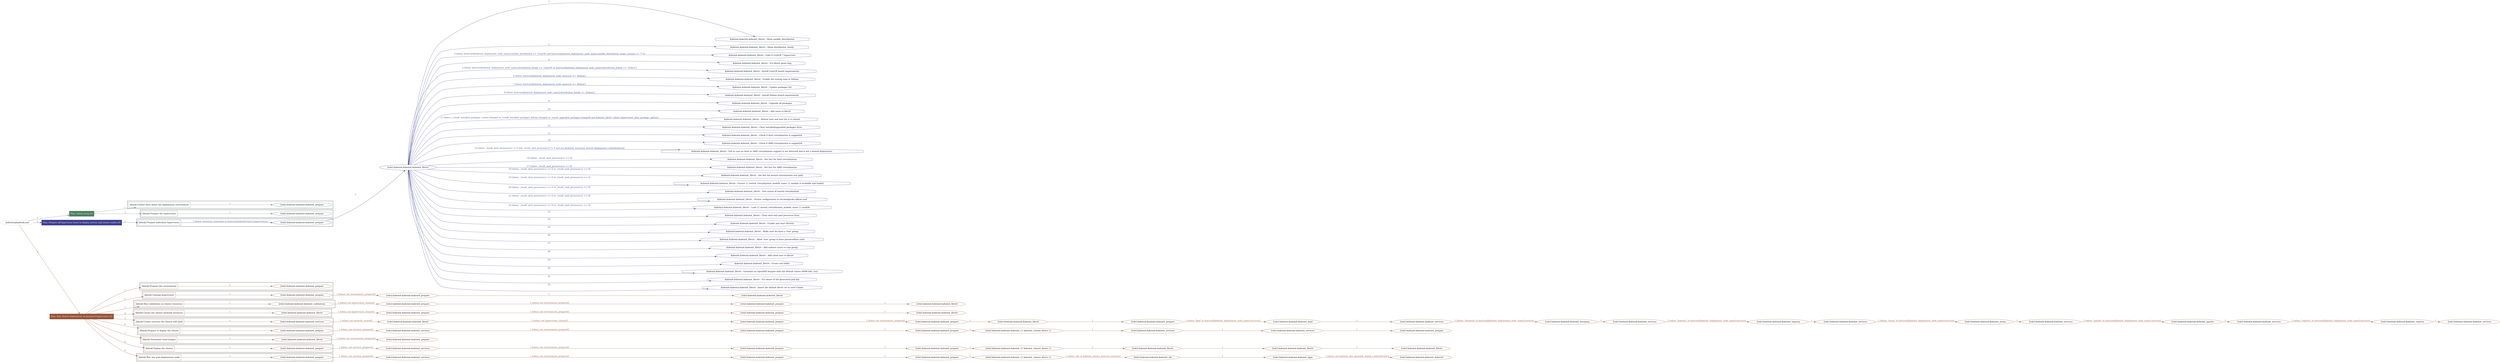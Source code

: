 digraph {
	graph [concentrate=true ordering=in rankdir=LR ratio=fill]
	edge [esep=5 sep=10]
	"kubeinit/playbook.yml" [id=root_node style=dotted]
	play_9045f7bf [label="Play: Initial setup (1)" color="#4e7e5e" fontcolor="#ffffff" id=play_9045f7bf shape=box style=filled tooltip=localhost]
	"kubeinit/playbook.yml" -> play_9045f7bf [label="1 " color="#4e7e5e" fontcolor="#4e7e5e" id=edge_9a3ad311 labeltooltip="1 " tooltip="1 "]
	subgraph "kubeinit.kubeinit.kubeinit_prepare" {
		role_24eeda9b [label="[role] kubeinit.kubeinit.kubeinit_prepare" color="#4e7e5e" id=role_24eeda9b tooltip="kubeinit.kubeinit.kubeinit_prepare"]
	}
	subgraph "kubeinit.kubeinit.kubeinit_prepare" {
		role_6bc2e963 [label="[role] kubeinit.kubeinit.kubeinit_prepare" color="#4e7e5e" id=role_6bc2e963 tooltip="kubeinit.kubeinit.kubeinit_prepare"]
	}
	subgraph "Play: Initial setup (1)" {
		play_9045f7bf -> block_d6cbbe50 [label=1 color="#4e7e5e" fontcolor="#4e7e5e" id=edge_aa892f05 labeltooltip=1 tooltip=1]
		subgraph cluster_block_d6cbbe50 {
			block_d6cbbe50 [label="[block] Gather facts about the deployment environment" color="#4e7e5e" id=block_d6cbbe50 labeltooltip="Gather facts about the deployment environment" shape=box tooltip="Gather facts about the deployment environment"]
			block_d6cbbe50 -> role_24eeda9b [label="1 " color="#4e7e5e" fontcolor="#4e7e5e" id=edge_6b67a663 labeltooltip="1 " tooltip="1 "]
		}
		play_9045f7bf -> block_16a005ce [label=2 color="#4e7e5e" fontcolor="#4e7e5e" id=edge_71879f3a labeltooltip=2 tooltip=2]
		subgraph cluster_block_16a005ce {
			block_16a005ce [label="[block] Prepare the hypervisors" color="#4e7e5e" id=block_16a005ce labeltooltip="Prepare the hypervisors" shape=box tooltip="Prepare the hypervisors"]
			block_16a005ce -> role_6bc2e963 [label="1 " color="#4e7e5e" fontcolor="#4e7e5e" id=edge_60a2e97e labeltooltip="1 " tooltip="1 "]
		}
	}
	play_58e7b107 [label="Play: Prepare all hypervisor hosts to deploy service and cluster nodes (0)" color="#3e3e8e" fontcolor="#ffffff" id=play_58e7b107 shape=box style=filled tooltip="Play: Prepare all hypervisor hosts to deploy service and cluster nodes (0)"]
	"kubeinit/playbook.yml" -> play_58e7b107 [label="2 " color="#3e3e8e" fontcolor="#3e3e8e" id=edge_7ba5bebf labeltooltip="2 " tooltip="2 "]
	subgraph "kubeinit.kubeinit.kubeinit_libvirt" {
		role_df175a4d [label="[role] kubeinit.kubeinit.kubeinit_libvirt" color="#3e3e8e" id=role_df175a4d tooltip="kubeinit.kubeinit.kubeinit_libvirt"]
		task_e7f60660 [label="kubeinit.kubeinit.kubeinit_libvirt : Show ansible_distribution" color="#3e3e8e" id=task_e7f60660 shape=octagon tooltip="kubeinit.kubeinit.kubeinit_libvirt : Show ansible_distribution"]
		role_df175a4d -> task_e7f60660 [label="1 " color="#3e3e8e" fontcolor="#3e3e8e" id=edge_882d1af9 labeltooltip="1 " tooltip="1 "]
		task_c4a1b33d [label="kubeinit.kubeinit.kubeinit_libvirt : Show distribution_family" color="#3e3e8e" id=task_c4a1b33d shape=octagon tooltip="kubeinit.kubeinit.kubeinit_libvirt : Show distribution_family"]
		role_df175a4d -> task_c4a1b33d [label="2 " color="#3e3e8e" fontcolor="#3e3e8e" id=edge_db0c18f6 labeltooltip="2 " tooltip="2 "]
		task_7872f711 [label="kubeinit.kubeinit.kubeinit_libvirt : Fails if CentOS 7 hypervisor" color="#3e3e8e" id=task_7872f711 shape=octagon tooltip="kubeinit.kubeinit.kubeinit_libvirt : Fails if CentOS 7 hypervisor"]
		role_df175a4d -> task_7872f711 [label="3 [when: (hostvars[kubeinit_deployment_node_name].ansible_distribution == 'CentOS' and hostvars[kubeinit_deployment_node_name].ansible_distribution_major_version == \"7\")]" color="#3e3e8e" fontcolor="#3e3e8e" id=edge_9d14cfcf labeltooltip="3 [when: (hostvars[kubeinit_deployment_node_name].ansible_distribution == 'CentOS' and hostvars[kubeinit_deployment_node_name].ansible_distribution_major_version == \"7\")]" tooltip="3 [when: (hostvars[kubeinit_deployment_node_name].ansible_distribution == 'CentOS' and hostvars[kubeinit_deployment_node_name].ansible_distribution_major_version == \"7\")]"]
		task_80fc9c0f [label="kubeinit.kubeinit.kubeinit_libvirt : Fix libvirt qemu bug" color="#3e3e8e" id=task_80fc9c0f shape=octagon tooltip="kubeinit.kubeinit.kubeinit_libvirt : Fix libvirt qemu bug"]
		role_df175a4d -> task_80fc9c0f [label="4 " color="#3e3e8e" fontcolor="#3e3e8e" id=edge_e4a591a0 labeltooltip="4 " tooltip="4 "]
		task_dd41c0a5 [label="kubeinit.kubeinit.kubeinit_libvirt : Install CentOS based requirements" color="#3e3e8e" id=task_dd41c0a5 shape=octagon tooltip="kubeinit.kubeinit.kubeinit_libvirt : Install CentOS based requirements"]
		role_df175a4d -> task_dd41c0a5 [label="5 [when: hostvars[kubeinit_deployment_node_name].distribution_family == 'CentOS' or hostvars[kubeinit_deployment_node_name].distribution_family == 'Fedora']" color="#3e3e8e" fontcolor="#3e3e8e" id=edge_48f86eac labeltooltip="5 [when: hostvars[kubeinit_deployment_node_name].distribution_family == 'CentOS' or hostvars[kubeinit_deployment_node_name].distribution_family == 'Fedora']" tooltip="5 [when: hostvars[kubeinit_deployment_node_name].distribution_family == 'CentOS' or hostvars[kubeinit_deployment_node_name].distribution_family == 'Fedora']"]
		task_8edeeb5b [label="kubeinit.kubeinit.kubeinit_libvirt : Enable the testing repo in Debian" color="#3e3e8e" id=task_8edeeb5b shape=octagon tooltip="kubeinit.kubeinit.kubeinit_libvirt : Enable the testing repo in Debian"]
		role_df175a4d -> task_8edeeb5b [label="6 [when: hostvars[kubeinit_deployment_node_name].os == 'debian']" color="#3e3e8e" fontcolor="#3e3e8e" id=edge_47e1d4c4 labeltooltip="6 [when: hostvars[kubeinit_deployment_node_name].os == 'debian']" tooltip="6 [when: hostvars[kubeinit_deployment_node_name].os == 'debian']"]
		task_3ce84d92 [label="kubeinit.kubeinit.kubeinit_libvirt : Update packages list" color="#3e3e8e" id=task_3ce84d92 shape=octagon tooltip="kubeinit.kubeinit.kubeinit_libvirt : Update packages list"]
		role_df175a4d -> task_3ce84d92 [label="7 [when: hostvars[kubeinit_deployment_node_name].os == 'debian']" color="#3e3e8e" fontcolor="#3e3e8e" id=edge_4a515376 labeltooltip="7 [when: hostvars[kubeinit_deployment_node_name].os == 'debian']" tooltip="7 [when: hostvars[kubeinit_deployment_node_name].os == 'debian']"]
		task_3ab0baa5 [label="kubeinit.kubeinit.kubeinit_libvirt : Install Debian based requirements" color="#3e3e8e" id=task_3ab0baa5 shape=octagon tooltip="kubeinit.kubeinit.kubeinit_libvirt : Install Debian based requirements"]
		role_df175a4d -> task_3ab0baa5 [label="8 [when: hostvars[kubeinit_deployment_node_name].distribution_family == 'Debian']" color="#3e3e8e" fontcolor="#3e3e8e" id=edge_fc0cd5d4 labeltooltip="8 [when: hostvars[kubeinit_deployment_node_name].distribution_family == 'Debian']" tooltip="8 [when: hostvars[kubeinit_deployment_node_name].distribution_family == 'Debian']"]
		task_adf78050 [label="kubeinit.kubeinit.kubeinit_libvirt : Upgrade all packages" color="#3e3e8e" id=task_adf78050 shape=octagon tooltip="kubeinit.kubeinit.kubeinit_libvirt : Upgrade all packages"]
		role_df175a4d -> task_adf78050 [label="9 " color="#3e3e8e" fontcolor="#3e3e8e" id=edge_425d7ed9 labeltooltip="9 " tooltip="9 "]
		task_52d9e959 [label="kubeinit.kubeinit.kubeinit_libvirt : Add users to libvirt" color="#3e3e8e" id=task_52d9e959 shape=octagon tooltip="kubeinit.kubeinit.kubeinit_libvirt : Add users to libvirt"]
		role_df175a4d -> task_52d9e959 [label="10 " color="#3e3e8e" fontcolor="#3e3e8e" id=edge_2bd86c63 labeltooltip="10 " tooltip="10 "]
		task_18f07622 [label="kubeinit.kubeinit.kubeinit_libvirt : Reboot host and wait for it to restart" color="#3e3e8e" id=task_18f07622 shape=octagon tooltip="kubeinit.kubeinit.kubeinit_libvirt : Reboot host and wait for it to restart"]
		role_df175a4d -> task_18f07622 [label="11 [when: (_result_installed_packages_centos.changed or _result_installed_packages_debian.changed or _result_upgraded_packages.changed) and kubeinit_libvirt_reboot_hypervisors_after_package_update]" color="#3e3e8e" fontcolor="#3e3e8e" id=edge_a2172b47 labeltooltip="11 [when: (_result_installed_packages_centos.changed or _result_installed_packages_debian.changed or _result_upgraded_packages.changed) and kubeinit_libvirt_reboot_hypervisors_after_package_update]" tooltip="11 [when: (_result_installed_packages_centos.changed or _result_installed_packages_debian.changed or _result_upgraded_packages.changed) and kubeinit_libvirt_reboot_hypervisors_after_package_update]"]
		task_70c7b7bf [label="kubeinit.kubeinit.kubeinit_libvirt : Clear installed/upgraded packages facts" color="#3e3e8e" id=task_70c7b7bf shape=octagon tooltip="kubeinit.kubeinit.kubeinit_libvirt : Clear installed/upgraded packages facts"]
		role_df175a4d -> task_70c7b7bf [label="12 " color="#3e3e8e" fontcolor="#3e3e8e" id=edge_87bf3eb4 labeltooltip="12 " tooltip="12 "]
		task_92b12437 [label="kubeinit.kubeinit.kubeinit_libvirt : Check if Intel virtualization is supported" color="#3e3e8e" id=task_92b12437 shape=octagon tooltip="kubeinit.kubeinit.kubeinit_libvirt : Check if Intel virtualization is supported"]
		role_df175a4d -> task_92b12437 [label="13 " color="#3e3e8e" fontcolor="#3e3e8e" id=edge_1fd92a07 labeltooltip="13 " tooltip="13 "]
		task_60db3d53 [label="kubeinit.kubeinit.kubeinit_libvirt : Check if AMD virtualization is supported" color="#3e3e8e" id=task_60db3d53 shape=octagon tooltip="kubeinit.kubeinit.kubeinit_libvirt : Check if AMD virtualization is supported"]
		role_df175a4d -> task_60db3d53 [label="14 " color="#3e3e8e" fontcolor="#3e3e8e" id=edge_5ed55455 labeltooltip="14 " tooltip="14 "]
		task_5a8a8e86 [label="kubeinit.kubeinit.kubeinit_libvirt : Fail in case no Intel or AMD virtualization support is not detected and is not a hosted deployment." color="#3e3e8e" id=task_5a8a8e86 shape=octagon tooltip="kubeinit.kubeinit.kubeinit_libvirt : Fail in case no Intel or AMD virtualization support is not detected and is not a hosted deployment."]
		role_df175a4d -> task_5a8a8e86 [label="15 [when: _result_intel_processor.rc != 0 and _result_amd_processor.rc != 0 and not (kubeinit_inventory_hosted_deployment | default(false))]" color="#3e3e8e" fontcolor="#3e3e8e" id=edge_092ba1f1 labeltooltip="15 [when: _result_intel_processor.rc != 0 and _result_amd_processor.rc != 0 and not (kubeinit_inventory_hosted_deployment | default(false))]" tooltip="15 [when: _result_intel_processor.rc != 0 and _result_amd_processor.rc != 0 and not (kubeinit_inventory_hosted_deployment | default(false))]"]
		task_63716b9e [label="kubeinit.kubeinit.kubeinit_libvirt : Set fact for Intel virtualization" color="#3e3e8e" id=task_63716b9e shape=octagon tooltip="kubeinit.kubeinit.kubeinit_libvirt : Set fact for Intel virtualization"]
		role_df175a4d -> task_63716b9e [label="16 [when: _result_intel_processor.rc == 0]" color="#3e3e8e" fontcolor="#3e3e8e" id=edge_e1f5c2d6 labeltooltip="16 [when: _result_intel_processor.rc == 0]" tooltip="16 [when: _result_intel_processor.rc == 0]"]
		task_21d75a9a [label="kubeinit.kubeinit.kubeinit_libvirt : Set fact for AMD virtualization" color="#3e3e8e" id=task_21d75a9a shape=octagon tooltip="kubeinit.kubeinit.kubeinit_libvirt : Set fact for AMD virtualization"]
		role_df175a4d -> task_21d75a9a [label="17 [when: _result_amd_processor.rc == 0]" color="#3e3e8e" fontcolor="#3e3e8e" id=edge_dc992f26 labeltooltip="17 [when: _result_amd_processor.rc == 0]" tooltip="17 [when: _result_amd_processor.rc == 0]"]
		task_17204b86 [label="kubeinit.kubeinit.kubeinit_libvirt : Set fact for nested virtualization test path" color="#3e3e8e" id=task_17204b86 shape=octagon tooltip="kubeinit.kubeinit.kubeinit_libvirt : Set fact for nested virtualization test path"]
		role_df175a4d -> task_17204b86 [label="18 [when: _result_intel_processor.rc == 0 or _result_amd_processor.rc == 0]" color="#3e3e8e" fontcolor="#3e3e8e" id=edge_e24d0269 labeltooltip="18 [when: _result_intel_processor.rc == 0 or _result_amd_processor.rc == 0]" tooltip="18 [when: _result_intel_processor.rc == 0 or _result_amd_processor.rc == 0]"]
		task_3d6e38cd [label="kubeinit.kubeinit.kubeinit_libvirt : Ensure {{ nested_virtualization_module_name }} module is available and loaded" color="#3e3e8e" id=task_3d6e38cd shape=octagon tooltip="kubeinit.kubeinit.kubeinit_libvirt : Ensure {{ nested_virtualization_module_name }} module is available and loaded"]
		role_df175a4d -> task_3d6e38cd [label="19 [when: _result_intel_processor.rc == 0 or _result_amd_processor.rc == 0]" color="#3e3e8e" fontcolor="#3e3e8e" id=edge_6a966f4b labeltooltip="19 [when: _result_intel_processor.rc == 0 or _result_amd_processor.rc == 0]" tooltip="19 [when: _result_intel_processor.rc == 0 or _result_amd_processor.rc == 0]"]
		task_35dff4a4 [label="kubeinit.kubeinit.kubeinit_libvirt : Test status of nested virtualization" color="#3e3e8e" id=task_35dff4a4 shape=octagon tooltip="kubeinit.kubeinit.kubeinit_libvirt : Test status of nested virtualization"]
		role_df175a4d -> task_35dff4a4 [label="20 [when: _result_intel_processor.rc == 0 or _result_amd_processor.rc == 0]" color="#3e3e8e" fontcolor="#3e3e8e" id=edge_d4ac5524 labeltooltip="20 [when: _result_intel_processor.rc == 0 or _result_amd_processor.rc == 0]" tooltip="20 [when: _result_intel_processor.rc == 0 or _result_amd_processor.rc == 0]"]
		task_b956c57b [label="kubeinit.kubeinit.kubeinit_libvirt : Persist configuration in /etc/modprobe.d/kvm.conf" color="#3e3e8e" id=task_b956c57b shape=octagon tooltip="kubeinit.kubeinit.kubeinit_libvirt : Persist configuration in /etc/modprobe.d/kvm.conf"]
		role_df175a4d -> task_b956c57b [label="21 [when: _result_intel_processor.rc == 0 or _result_amd_processor.rc == 0]" color="#3e3e8e" fontcolor="#3e3e8e" id=edge_8dba492c labeltooltip="21 [when: _result_intel_processor.rc == 0 or _result_amd_processor.rc == 0]" tooltip="21 [when: _result_intel_processor.rc == 0 or _result_amd_processor.rc == 0]"]
		task_72e03480 [label="kubeinit.kubeinit.kubeinit_libvirt : Load {{ nested_virtualization_module_name }} module" color="#3e3e8e" id=task_72e03480 shape=octagon tooltip="kubeinit.kubeinit.kubeinit_libvirt : Load {{ nested_virtualization_module_name }} module"]
		role_df175a4d -> task_72e03480 [label="22 [when: _result_intel_processor.rc == 0 or _result_amd_processor.rc == 0]" color="#3e3e8e" fontcolor="#3e3e8e" id=edge_d98621fa labeltooltip="22 [when: _result_intel_processor.rc == 0 or _result_amd_processor.rc == 0]" tooltip="22 [when: _result_intel_processor.rc == 0 or _result_amd_processor.rc == 0]"]
		task_f00c4dc4 [label="kubeinit.kubeinit.kubeinit_libvirt : Clear intel and amd processor facts" color="#3e3e8e" id=task_f00c4dc4 shape=octagon tooltip="kubeinit.kubeinit.kubeinit_libvirt : Clear intel and amd processor facts"]
		role_df175a4d -> task_f00c4dc4 [label="23 " color="#3e3e8e" fontcolor="#3e3e8e" id=edge_44823156 labeltooltip="23 " tooltip="23 "]
		task_2fe23029 [label="kubeinit.kubeinit.kubeinit_libvirt : Enable and start libvirtd" color="#3e3e8e" id=task_2fe23029 shape=octagon tooltip="kubeinit.kubeinit.kubeinit_libvirt : Enable and start libvirtd"]
		role_df175a4d -> task_2fe23029 [label="24 " color="#3e3e8e" fontcolor="#3e3e8e" id=edge_63e3296b labeltooltip="24 " tooltip="24 "]
		task_f7656cb9 [label="kubeinit.kubeinit.kubeinit_libvirt : Make sure we have a 'toor' group" color="#3e3e8e" id=task_f7656cb9 shape=octagon tooltip="kubeinit.kubeinit.kubeinit_libvirt : Make sure we have a 'toor' group"]
		role_df175a4d -> task_f7656cb9 [label="25 " color="#3e3e8e" fontcolor="#3e3e8e" id=edge_113b92d5 labeltooltip="25 " tooltip="25 "]
		task_d63d1a95 [label="kubeinit.kubeinit.kubeinit_libvirt : Allow 'toor' group to have passwordless sudo" color="#3e3e8e" id=task_d63d1a95 shape=octagon tooltip="kubeinit.kubeinit.kubeinit_libvirt : Allow 'toor' group to have passwordless sudo"]
		role_df175a4d -> task_d63d1a95 [label="26 " color="#3e3e8e" fontcolor="#3e3e8e" id=edge_13393c69 labeltooltip="26 " tooltip="26 "]
		task_3bc0bbcd [label="kubeinit.kubeinit.kubeinit_libvirt : Add sudoers users to toor group" color="#3e3e8e" id=task_3bc0bbcd shape=octagon tooltip="kubeinit.kubeinit.kubeinit_libvirt : Add sudoers users to toor group"]
		role_df175a4d -> task_3bc0bbcd [label="27 " color="#3e3e8e" fontcolor="#3e3e8e" id=edge_6c5c37bb labeltooltip="27 " tooltip="27 "]
		task_d98b3cc1 [label="kubeinit.kubeinit.kubeinit_libvirt : Add cloud user to libvirt" color="#3e3e8e" id=task_d98b3cc1 shape=octagon tooltip="kubeinit.kubeinit.kubeinit_libvirt : Add cloud user to libvirt"]
		role_df175a4d -> task_d98b3cc1 [label="28 " color="#3e3e8e" fontcolor="#3e3e8e" id=edge_3fdf5793 labeltooltip="28 " tooltip="28 "]
		task_4b3c9068 [label="kubeinit.kubeinit.kubeinit_libvirt : Create ssh folder" color="#3e3e8e" id=task_4b3c9068 shape=octagon tooltip="kubeinit.kubeinit.kubeinit_libvirt : Create ssh folder"]
		role_df175a4d -> task_4b3c9068 [label="29 " color="#3e3e8e" fontcolor="#3e3e8e" id=edge_648364a9 labeltooltip="29 " tooltip="29 "]
		task_fb1b576c [label="kubeinit.kubeinit.kubeinit_libvirt : Generate an OpenSSH keypair with the default values (4096 bits, rsa)" color="#3e3e8e" id=task_fb1b576c shape=octagon tooltip="kubeinit.kubeinit.kubeinit_libvirt : Generate an OpenSSH keypair with the default values (4096 bits, rsa)"]
		role_df175a4d -> task_fb1b576c [label="30 " color="#3e3e8e" fontcolor="#3e3e8e" id=edge_2e0abd90 labeltooltip="30 " tooltip="30 "]
		task_9b247a06 [label="kubeinit.kubeinit.kubeinit_libvirt : Fix owner of the generated pub key" color="#3e3e8e" id=task_9b247a06 shape=octagon tooltip="kubeinit.kubeinit.kubeinit_libvirt : Fix owner of the generated pub key"]
		role_df175a4d -> task_9b247a06 [label="31 " color="#3e3e8e" fontcolor="#3e3e8e" id=edge_9fc4aba1 labeltooltip="31 " tooltip="31 "]
		task_e03731bf [label="kubeinit.kubeinit.kubeinit_libvirt : Insert the default libvirt uri in user's home" color="#3e3e8e" id=task_e03731bf shape=octagon tooltip="kubeinit.kubeinit.kubeinit_libvirt : Insert the default libvirt uri in user's home"]
		role_df175a4d -> task_e03731bf [label="32 " color="#3e3e8e" fontcolor="#3e3e8e" id=edge_721a0a48 labeltooltip="32 " tooltip="32 "]
	}
	subgraph "kubeinit.kubeinit.kubeinit_prepare" {
		role_09641915 [label="[role] kubeinit.kubeinit.kubeinit_prepare" color="#3e3e8e" id=role_09641915 tooltip="kubeinit.kubeinit.kubeinit_prepare"]
		role_09641915 -> role_df175a4d [label="1 " color="#3e3e8e" fontcolor="#3e3e8e" id=edge_08ac738f labeltooltip="1 " tooltip="1 "]
	}
	subgraph "Play: Prepare all hypervisor hosts to deploy service and cluster nodes (0)" {
		play_58e7b107 -> block_b2fb9e9c [label=1 color="#3e3e8e" fontcolor="#3e3e8e" id=edge_1d67518b labeltooltip=1 tooltip=1]
		subgraph cluster_block_b2fb9e9c {
			block_b2fb9e9c [label="[block] Prepare individual hypervisors" color="#3e3e8e" id=block_b2fb9e9c labeltooltip="Prepare individual hypervisors" shape=box tooltip="Prepare individual hypervisors"]
			block_b2fb9e9c -> role_09641915 [label="1 [when: inventory_hostname in hostvars['kubeinit-facts'].hypervisors]" color="#3e3e8e" fontcolor="#3e3e8e" id=edge_e0b20042 labeltooltip="1 [when: inventory_hostname in hostvars['kubeinit-facts'].hypervisors]" tooltip="1 [when: inventory_hostname in hostvars['kubeinit-facts'].hypervisors]"]
		}
	}
	play_6ee17f02 [label="Play: Run cluster deployment on prepared hypervisors (1)" color="#965336" fontcolor="#ffffff" id=play_6ee17f02 shape=box style=filled tooltip=localhost]
	"kubeinit/playbook.yml" -> play_6ee17f02 [label="3 " color="#965336" fontcolor="#965336" id=edge_e6d353ab labeltooltip="3 " tooltip="3 "]
	subgraph "kubeinit.kubeinit.kubeinit_prepare" {
		role_2d5449d1 [label="[role] kubeinit.kubeinit.kubeinit_prepare" color="#965336" id=role_2d5449d1 tooltip="kubeinit.kubeinit.kubeinit_prepare"]
	}
	subgraph "kubeinit.kubeinit.kubeinit_libvirt" {
		role_70891680 [label="[role] kubeinit.kubeinit.kubeinit_libvirt" color="#965336" id=role_70891680 tooltip="kubeinit.kubeinit.kubeinit_libvirt"]
	}
	subgraph "kubeinit.kubeinit.kubeinit_prepare" {
		role_0408d333 [label="[role] kubeinit.kubeinit.kubeinit_prepare" color="#965336" id=role_0408d333 tooltip="kubeinit.kubeinit.kubeinit_prepare"]
		role_0408d333 -> role_70891680 [label="1 " color="#965336" fontcolor="#965336" id=edge_6753928e labeltooltip="1 " tooltip="1 "]
	}
	subgraph "kubeinit.kubeinit.kubeinit_prepare" {
		role_9c17fa73 [label="[role] kubeinit.kubeinit.kubeinit_prepare" color="#965336" id=role_9c17fa73 tooltip="kubeinit.kubeinit.kubeinit_prepare"]
		role_9c17fa73 -> role_0408d333 [label="1 [when: not environment_prepared]" color="#965336" fontcolor="#965336" id=edge_909061ef labeltooltip="1 [when: not environment_prepared]" tooltip="1 [when: not environment_prepared]"]
	}
	subgraph "kubeinit.kubeinit.kubeinit_libvirt" {
		role_c2541252 [label="[role] kubeinit.kubeinit.kubeinit_libvirt" color="#965336" id=role_c2541252 tooltip="kubeinit.kubeinit.kubeinit_libvirt"]
	}
	subgraph "kubeinit.kubeinit.kubeinit_prepare" {
		role_edd5e701 [label="[role] kubeinit.kubeinit.kubeinit_prepare" color="#965336" id=role_edd5e701 tooltip="kubeinit.kubeinit.kubeinit_prepare"]
		role_edd5e701 -> role_c2541252 [label="1 " color="#965336" fontcolor="#965336" id=edge_8f6f8a59 labeltooltip="1 " tooltip="1 "]
	}
	subgraph "kubeinit.kubeinit.kubeinit_prepare" {
		role_a4abf552 [label="[role] kubeinit.kubeinit.kubeinit_prepare" color="#965336" id=role_a4abf552 tooltip="kubeinit.kubeinit.kubeinit_prepare"]
		role_a4abf552 -> role_edd5e701 [label="1 [when: not environment_prepared]" color="#965336" fontcolor="#965336" id=edge_5e909b90 labeltooltip="1 [when: not environment_prepared]" tooltip="1 [when: not environment_prepared]"]
	}
	subgraph "kubeinit.kubeinit.kubeinit_validations" {
		role_a4b8bab1 [label="[role] kubeinit.kubeinit.kubeinit_validations" color="#965336" id=role_a4b8bab1 tooltip="kubeinit.kubeinit.kubeinit_validations"]
		role_a4b8bab1 -> role_a4abf552 [label="1 [when: not hypervisors_cleaned]" color="#965336" fontcolor="#965336" id=edge_fdd5c82d labeltooltip="1 [when: not hypervisors_cleaned]" tooltip="1 [when: not hypervisors_cleaned]"]
	}
	subgraph "kubeinit.kubeinit.kubeinit_libvirt" {
		role_1763a40f [label="[role] kubeinit.kubeinit.kubeinit_libvirt" color="#965336" id=role_1763a40f tooltip="kubeinit.kubeinit.kubeinit_libvirt"]
	}
	subgraph "kubeinit.kubeinit.kubeinit_prepare" {
		role_dc6c6aaa [label="[role] kubeinit.kubeinit.kubeinit_prepare" color="#965336" id=role_dc6c6aaa tooltip="kubeinit.kubeinit.kubeinit_prepare"]
		role_dc6c6aaa -> role_1763a40f [label="1 " color="#965336" fontcolor="#965336" id=edge_638eaaa4 labeltooltip="1 " tooltip="1 "]
	}
	subgraph "kubeinit.kubeinit.kubeinit_prepare" {
		role_54b50bbc [label="[role] kubeinit.kubeinit.kubeinit_prepare" color="#965336" id=role_54b50bbc tooltip="kubeinit.kubeinit.kubeinit_prepare"]
		role_54b50bbc -> role_dc6c6aaa [label="1 [when: not environment_prepared]" color="#965336" fontcolor="#965336" id=edge_27807765 labeltooltip="1 [when: not environment_prepared]" tooltip="1 [when: not environment_prepared]"]
	}
	subgraph "kubeinit.kubeinit.kubeinit_libvirt" {
		role_8af91d48 [label="[role] kubeinit.kubeinit.kubeinit_libvirt" color="#965336" id=role_8af91d48 tooltip="kubeinit.kubeinit.kubeinit_libvirt"]
		role_8af91d48 -> role_54b50bbc [label="1 [when: not hypervisors_cleaned]" color="#965336" fontcolor="#965336" id=edge_d86c8cdb labeltooltip="1 [when: not hypervisors_cleaned]" tooltip="1 [when: not hypervisors_cleaned]"]
	}
	subgraph "kubeinit.kubeinit.kubeinit_services" {
		role_615a1158 [label="[role] kubeinit.kubeinit.kubeinit_services" color="#965336" id=role_615a1158 tooltip="kubeinit.kubeinit.kubeinit_services"]
	}
	subgraph "kubeinit.kubeinit.kubeinit_registry" {
		role_52a3691b [label="[role] kubeinit.kubeinit.kubeinit_registry" color="#965336" id=role_52a3691b tooltip="kubeinit.kubeinit.kubeinit_registry"]
		role_52a3691b -> role_615a1158 [label="1 " color="#965336" fontcolor="#965336" id=edge_d1c4c4f8 labeltooltip="1 " tooltip="1 "]
	}
	subgraph "kubeinit.kubeinit.kubeinit_services" {
		role_4de17155 [label="[role] kubeinit.kubeinit.kubeinit_services" color="#965336" id=role_4de17155 tooltip="kubeinit.kubeinit.kubeinit_services"]
		role_4de17155 -> role_52a3691b [label="1 [when: 'registry' in hostvars[kubeinit_deployment_node_name].services]" color="#965336" fontcolor="#965336" id=edge_93be649c labeltooltip="1 [when: 'registry' in hostvars[kubeinit_deployment_node_name].services]" tooltip="1 [when: 'registry' in hostvars[kubeinit_deployment_node_name].services]"]
	}
	subgraph "kubeinit.kubeinit.kubeinit_apache" {
		role_b1ea4a49 [label="[role] kubeinit.kubeinit.kubeinit_apache" color="#965336" id=role_b1ea4a49 tooltip="kubeinit.kubeinit.kubeinit_apache"]
		role_b1ea4a49 -> role_4de17155 [label="1 " color="#965336" fontcolor="#965336" id=edge_29628099 labeltooltip="1 " tooltip="1 "]
	}
	subgraph "kubeinit.kubeinit.kubeinit_services" {
		role_97632117 [label="[role] kubeinit.kubeinit.kubeinit_services" color="#965336" id=role_97632117 tooltip="kubeinit.kubeinit.kubeinit_services"]
		role_97632117 -> role_b1ea4a49 [label="1 [when: 'apache' in hostvars[kubeinit_deployment_node_name].services]" color="#965336" fontcolor="#965336" id=edge_86a1d635 labeltooltip="1 [when: 'apache' in hostvars[kubeinit_deployment_node_name].services]" tooltip="1 [when: 'apache' in hostvars[kubeinit_deployment_node_name].services]"]
	}
	subgraph "kubeinit.kubeinit.kubeinit_nexus" {
		role_b61a8068 [label="[role] kubeinit.kubeinit.kubeinit_nexus" color="#965336" id=role_b61a8068 tooltip="kubeinit.kubeinit.kubeinit_nexus"]
		role_b61a8068 -> role_97632117 [label="1 " color="#965336" fontcolor="#965336" id=edge_92e7882f labeltooltip="1 " tooltip="1 "]
	}
	subgraph "kubeinit.kubeinit.kubeinit_services" {
		role_3cf434bb [label="[role] kubeinit.kubeinit.kubeinit_services" color="#965336" id=role_3cf434bb tooltip="kubeinit.kubeinit.kubeinit_services"]
		role_3cf434bb -> role_b61a8068 [label="1 [when: 'nexus' in hostvars[kubeinit_deployment_node_name].services]" color="#965336" fontcolor="#965336" id=edge_aefb256d labeltooltip="1 [when: 'nexus' in hostvars[kubeinit_deployment_node_name].services]" tooltip="1 [when: 'nexus' in hostvars[kubeinit_deployment_node_name].services]"]
	}
	subgraph "kubeinit.kubeinit.kubeinit_haproxy" {
		role_83d217c6 [label="[role] kubeinit.kubeinit.kubeinit_haproxy" color="#965336" id=role_83d217c6 tooltip="kubeinit.kubeinit.kubeinit_haproxy"]
		role_83d217c6 -> role_3cf434bb [label="1 " color="#965336" fontcolor="#965336" id=edge_b1a402f6 labeltooltip="1 " tooltip="1 "]
	}
	subgraph "kubeinit.kubeinit.kubeinit_services" {
		role_bb2f6487 [label="[role] kubeinit.kubeinit.kubeinit_services" color="#965336" id=role_bb2f6487 tooltip="kubeinit.kubeinit.kubeinit_services"]
		role_bb2f6487 -> role_83d217c6 [label="1 [when: 'haproxy' in hostvars[kubeinit_deployment_node_name].services]" color="#965336" fontcolor="#965336" id=edge_4e9cdb57 labeltooltip="1 [when: 'haproxy' in hostvars[kubeinit_deployment_node_name].services]" tooltip="1 [when: 'haproxy' in hostvars[kubeinit_deployment_node_name].services]"]
	}
	subgraph "kubeinit.kubeinit.kubeinit_dnsmasq" {
		role_5bbeb21b [label="[role] kubeinit.kubeinit.kubeinit_dnsmasq" color="#965336" id=role_5bbeb21b tooltip="kubeinit.kubeinit.kubeinit_dnsmasq"]
		role_5bbeb21b -> role_bb2f6487 [label="1 " color="#965336" fontcolor="#965336" id=edge_955970af labeltooltip="1 " tooltip="1 "]
	}
	subgraph "kubeinit.kubeinit.kubeinit_services" {
		role_a9fe0c8c [label="[role] kubeinit.kubeinit.kubeinit_services" color="#965336" id=role_a9fe0c8c tooltip="kubeinit.kubeinit.kubeinit_services"]
		role_a9fe0c8c -> role_5bbeb21b [label="1 [when: 'dnsmasq' in hostvars[kubeinit_deployment_node_name].services]" color="#965336" fontcolor="#965336" id=edge_1b40f588 labeltooltip="1 [when: 'dnsmasq' in hostvars[kubeinit_deployment_node_name].services]" tooltip="1 [when: 'dnsmasq' in hostvars[kubeinit_deployment_node_name].services]"]
	}
	subgraph "kubeinit.kubeinit.kubeinit_bind" {
		role_a8df1815 [label="[role] kubeinit.kubeinit.kubeinit_bind" color="#965336" id=role_a8df1815 tooltip="kubeinit.kubeinit.kubeinit_bind"]
		role_a8df1815 -> role_a9fe0c8c [label="1 " color="#965336" fontcolor="#965336" id=edge_4f22c27e labeltooltip="1 " tooltip="1 "]
	}
	subgraph "kubeinit.kubeinit.kubeinit_prepare" {
		role_3f5505a3 [label="[role] kubeinit.kubeinit.kubeinit_prepare" color="#965336" id=role_3f5505a3 tooltip="kubeinit.kubeinit.kubeinit_prepare"]
		role_3f5505a3 -> role_a8df1815 [label="1 [when: 'bind' in hostvars[kubeinit_deployment_node_name].services]" color="#965336" fontcolor="#965336" id=edge_62a30a0b labeltooltip="1 [when: 'bind' in hostvars[kubeinit_deployment_node_name].services]" tooltip="1 [when: 'bind' in hostvars[kubeinit_deployment_node_name].services]"]
	}
	subgraph "kubeinit.kubeinit.kubeinit_libvirt" {
		role_b254b047 [label="[role] kubeinit.kubeinit.kubeinit_libvirt" color="#965336" id=role_b254b047 tooltip="kubeinit.kubeinit.kubeinit_libvirt"]
		role_b254b047 -> role_3f5505a3 [label="1 " color="#965336" fontcolor="#965336" id=edge_4254a2da labeltooltip="1 " tooltip="1 "]
	}
	subgraph "kubeinit.kubeinit.kubeinit_prepare" {
		role_cc6d9569 [label="[role] kubeinit.kubeinit.kubeinit_prepare" color="#965336" id=role_cc6d9569 tooltip="kubeinit.kubeinit.kubeinit_prepare"]
		role_cc6d9569 -> role_b254b047 [label="1 " color="#965336" fontcolor="#965336" id=edge_dfc6f1c1 labeltooltip="1 " tooltip="1 "]
	}
	subgraph "kubeinit.kubeinit.kubeinit_prepare" {
		role_ee9106b2 [label="[role] kubeinit.kubeinit.kubeinit_prepare" color="#965336" id=role_ee9106b2 tooltip="kubeinit.kubeinit.kubeinit_prepare"]
		role_ee9106b2 -> role_cc6d9569 [label="1 [when: not environment_prepared]" color="#965336" fontcolor="#965336" id=edge_22ef803a labeltooltip="1 [when: not environment_prepared]" tooltip="1 [when: not environment_prepared]"]
	}
	subgraph "kubeinit.kubeinit.kubeinit_libvirt" {
		role_6d9ba352 [label="[role] kubeinit.kubeinit.kubeinit_libvirt" color="#965336" id=role_6d9ba352 tooltip="kubeinit.kubeinit.kubeinit_libvirt"]
		role_6d9ba352 -> role_ee9106b2 [label="1 [when: not hypervisors_cleaned]" color="#965336" fontcolor="#965336" id=edge_8b5369a7 labeltooltip="1 [when: not hypervisors_cleaned]" tooltip="1 [when: not hypervisors_cleaned]"]
	}
	subgraph "kubeinit.kubeinit.kubeinit_services" {
		role_5f249896 [label="[role] kubeinit.kubeinit.kubeinit_services" color="#965336" id=role_5f249896 tooltip="kubeinit.kubeinit.kubeinit_services"]
		role_5f249896 -> role_6d9ba352 [label="1 [when: not network_created]" color="#965336" fontcolor="#965336" id=edge_2dc17e1e labeltooltip="1 [when: not network_created]" tooltip="1 [when: not network_created]"]
	}
	subgraph "kubeinit.kubeinit.kubeinit_prepare" {
		role_18de2d45 [label="[role] kubeinit.kubeinit.kubeinit_prepare" color="#965336" id=role_18de2d45 tooltip="kubeinit.kubeinit.kubeinit_prepare"]
	}
	subgraph "kubeinit.kubeinit.kubeinit_services" {
		role_a40f3bfd [label="[role] kubeinit.kubeinit.kubeinit_services" color="#965336" id=role_a40f3bfd tooltip="kubeinit.kubeinit.kubeinit_services"]
		role_a40f3bfd -> role_18de2d45 [label="1 " color="#965336" fontcolor="#965336" id=edge_fb51517f labeltooltip="1 " tooltip="1 "]
	}
	subgraph "kubeinit.kubeinit.kubeinit_services" {
		role_3e24be74 [label="[role] kubeinit.kubeinit.kubeinit_services" color="#965336" id=role_3e24be74 tooltip="kubeinit.kubeinit.kubeinit_services"]
		role_3e24be74 -> role_a40f3bfd [label="1 " color="#965336" fontcolor="#965336" id=edge_212d6ad5 labeltooltip="1 " tooltip="1 "]
	}
	subgraph "kubeinit.kubeinit.kubeinit_{{ kubeinit_cluster_distro }}" {
		role_55bf9f83 [label="[role] kubeinit.kubeinit.kubeinit_{{ kubeinit_cluster_distro }}" color="#965336" id=role_55bf9f83 tooltip="kubeinit.kubeinit.kubeinit_{{ kubeinit_cluster_distro }}"]
		role_55bf9f83 -> role_3e24be74 [label="1 " color="#965336" fontcolor="#965336" id=edge_ad8ee72f labeltooltip="1 " tooltip="1 "]
	}
	subgraph "kubeinit.kubeinit.kubeinit_prepare" {
		role_e518f6b3 [label="[role] kubeinit.kubeinit.kubeinit_prepare" color="#965336" id=role_e518f6b3 tooltip="kubeinit.kubeinit.kubeinit_prepare"]
		role_e518f6b3 -> role_55bf9f83 [label="1 " color="#965336" fontcolor="#965336" id=edge_54c97bbc labeltooltip="1 " tooltip="1 "]
	}
	subgraph "kubeinit.kubeinit.kubeinit_prepare" {
		role_2da8c859 [label="[role] kubeinit.kubeinit.kubeinit_prepare" color="#965336" id=role_2da8c859 tooltip="kubeinit.kubeinit.kubeinit_prepare"]
		role_2da8c859 -> role_e518f6b3 [label="1 " color="#965336" fontcolor="#965336" id=edge_94022700 labeltooltip="1 " tooltip="1 "]
	}
	subgraph "kubeinit.kubeinit.kubeinit_services" {
		role_8b1ba841 [label="[role] kubeinit.kubeinit.kubeinit_services" color="#965336" id=role_8b1ba841 tooltip="kubeinit.kubeinit.kubeinit_services"]
		role_8b1ba841 -> role_2da8c859 [label="1 [when: not environment_prepared]" color="#965336" fontcolor="#965336" id=edge_75da844f labeltooltip="1 [when: not environment_prepared]" tooltip="1 [when: not environment_prepared]"]
	}
	subgraph "kubeinit.kubeinit.kubeinit_prepare" {
		role_9c5d3e72 [label="[role] kubeinit.kubeinit.kubeinit_prepare" color="#965336" id=role_9c5d3e72 tooltip="kubeinit.kubeinit.kubeinit_prepare"]
		role_9c5d3e72 -> role_8b1ba841 [label="1 [when: not services_prepared]" color="#965336" fontcolor="#965336" id=edge_f609e080 labeltooltip="1 [when: not services_prepared]" tooltip="1 [when: not services_prepared]"]
	}
	subgraph "kubeinit.kubeinit.kubeinit_prepare" {
		role_2613a873 [label="[role] kubeinit.kubeinit.kubeinit_prepare" color="#965336" id=role_2613a873 tooltip="kubeinit.kubeinit.kubeinit_prepare"]
	}
	subgraph "kubeinit.kubeinit.kubeinit_libvirt" {
		role_3e6e893a [label="[role] kubeinit.kubeinit.kubeinit_libvirt" color="#965336" id=role_3e6e893a tooltip="kubeinit.kubeinit.kubeinit_libvirt"]
		role_3e6e893a -> role_2613a873 [label="1 [when: not environment_prepared]" color="#965336" fontcolor="#965336" id=edge_92974198 labeltooltip="1 [when: not environment_prepared]" tooltip="1 [when: not environment_prepared]"]
	}
	subgraph "kubeinit.kubeinit.kubeinit_libvirt" {
		role_0419c014 [label="[role] kubeinit.kubeinit.kubeinit_libvirt" color="#965336" id=role_0419c014 tooltip="kubeinit.kubeinit.kubeinit_libvirt"]
	}
	subgraph "kubeinit.kubeinit.kubeinit_libvirt" {
		role_da0228a7 [label="[role] kubeinit.kubeinit.kubeinit_libvirt" color="#965336" id=role_da0228a7 tooltip="kubeinit.kubeinit.kubeinit_libvirt"]
		role_da0228a7 -> role_0419c014 [label="1 " color="#965336" fontcolor="#965336" id=edge_55bd6968 labeltooltip="1 " tooltip="1 "]
	}
	subgraph "kubeinit.kubeinit.kubeinit_libvirt" {
		role_1053b2b8 [label="[role] kubeinit.kubeinit.kubeinit_libvirt" color="#965336" id=role_1053b2b8 tooltip="kubeinit.kubeinit.kubeinit_libvirt"]
		role_1053b2b8 -> role_da0228a7 [label="1 " color="#965336" fontcolor="#965336" id=edge_f4abd470 labeltooltip="1 " tooltip="1 "]
	}
	subgraph "kubeinit.kubeinit.kubeinit_{{ kubeinit_cluster_distro }}" {
		role_eb4249a9 [label="[role] kubeinit.kubeinit.kubeinit_{{ kubeinit_cluster_distro }}" color="#965336" id=role_eb4249a9 tooltip="kubeinit.kubeinit.kubeinit_{{ kubeinit_cluster_distro }}"]
		role_eb4249a9 -> role_1053b2b8 [label="1 " color="#965336" fontcolor="#965336" id=edge_6652f3bc labeltooltip="1 " tooltip="1 "]
	}
	subgraph "kubeinit.kubeinit.kubeinit_prepare" {
		role_1e1075a2 [label="[role] kubeinit.kubeinit.kubeinit_prepare" color="#965336" id=role_1e1075a2 tooltip="kubeinit.kubeinit.kubeinit_prepare"]
		role_1e1075a2 -> role_eb4249a9 [label="1 " color="#965336" fontcolor="#965336" id=edge_9dbd43ec labeltooltip="1 " tooltip="1 "]
	}
	subgraph "kubeinit.kubeinit.kubeinit_prepare" {
		role_9d4b0d9a [label="[role] kubeinit.kubeinit.kubeinit_prepare" color="#965336" id=role_9d4b0d9a tooltip="kubeinit.kubeinit.kubeinit_prepare"]
		role_9d4b0d9a -> role_1e1075a2 [label="1 " color="#965336" fontcolor="#965336" id=edge_4ec25f9e labeltooltip="1 " tooltip="1 "]
	}
	subgraph "kubeinit.kubeinit.kubeinit_services" {
		role_17f22add [label="[role] kubeinit.kubeinit.kubeinit_services" color="#965336" id=role_17f22add tooltip="kubeinit.kubeinit.kubeinit_services"]
		role_17f22add -> role_9d4b0d9a [label="1 [when: not environment_prepared]" color="#965336" fontcolor="#965336" id=edge_5a2496f4 labeltooltip="1 [when: not environment_prepared]" tooltip="1 [when: not environment_prepared]"]
	}
	subgraph "kubeinit.kubeinit.kubeinit_prepare" {
		role_d1e70f8c [label="[role] kubeinit.kubeinit.kubeinit_prepare" color="#965336" id=role_d1e70f8c tooltip="kubeinit.kubeinit.kubeinit_prepare"]
		role_d1e70f8c -> role_17f22add [label="1 [when: not services_prepared]" color="#965336" fontcolor="#965336" id=edge_358b95cf labeltooltip="1 [when: not services_prepared]" tooltip="1 [when: not services_prepared]"]
	}
	subgraph "kubeinit.kubeinit.kubeinit_kubevirt" {
		role_a353487b [label="[role] kubeinit.kubeinit.kubeinit_kubevirt" color="#965336" id=role_a353487b tooltip="kubeinit.kubeinit.kubeinit_kubevirt"]
	}
	subgraph "kubeinit.kubeinit.kubeinit_apps" {
		role_8bdd8797 [label="[role] kubeinit.kubeinit.kubeinit_apps" color="#965336" id=role_8bdd8797 tooltip="kubeinit.kubeinit.kubeinit_apps"]
		role_8bdd8797 -> role_a353487b [label="1 [when: not kubeinit_okd_openshift_deploy | default(False)]" color="#965336" fontcolor="#965336" id=edge_a906bcdc labeltooltip="1 [when: not kubeinit_okd_openshift_deploy | default(False)]" tooltip="1 [when: not kubeinit_okd_openshift_deploy | default(False)]"]
	}
	subgraph "kubeinit.kubeinit.kubeinit_nfs" {
		role_2ac32a10 [label="[role] kubeinit.kubeinit.kubeinit_nfs" color="#965336" id=role_2ac32a10 tooltip="kubeinit.kubeinit.kubeinit_nfs"]
		role_2ac32a10 -> role_8bdd8797 [label="1 " color="#965336" fontcolor="#965336" id=edge_5f0892ac labeltooltip="1 " tooltip="1 "]
	}
	subgraph "kubeinit.kubeinit.kubeinit_{{ kubeinit_cluster_distro }}" {
		role_6aa02eb6 [label="[role] kubeinit.kubeinit.kubeinit_{{ kubeinit_cluster_distro }}" color="#965336" id=role_6aa02eb6 tooltip="kubeinit.kubeinit.kubeinit_{{ kubeinit_cluster_distro }}"]
		role_6aa02eb6 -> role_2ac32a10 [label="1 [when: 'nfs' in kubeinit_cluster_hostvars.services]" color="#965336" fontcolor="#965336" id=edge_9f4435e4 labeltooltip="1 [when: 'nfs' in kubeinit_cluster_hostvars.services]" tooltip="1 [when: 'nfs' in kubeinit_cluster_hostvars.services]"]
	}
	subgraph "kubeinit.kubeinit.kubeinit_prepare" {
		role_4d89faaf [label="[role] kubeinit.kubeinit.kubeinit_prepare" color="#965336" id=role_4d89faaf tooltip="kubeinit.kubeinit.kubeinit_prepare"]
		role_4d89faaf -> role_6aa02eb6 [label="1 " color="#965336" fontcolor="#965336" id=edge_a88cfec8 labeltooltip="1 " tooltip="1 "]
	}
	subgraph "kubeinit.kubeinit.kubeinit_prepare" {
		role_ffd34ab7 [label="[role] kubeinit.kubeinit.kubeinit_prepare" color="#965336" id=role_ffd34ab7 tooltip="kubeinit.kubeinit.kubeinit_prepare"]
		role_ffd34ab7 -> role_4d89faaf [label="1 " color="#965336" fontcolor="#965336" id=edge_3b9b4429 labeltooltip="1 " tooltip="1 "]
	}
	subgraph "kubeinit.kubeinit.kubeinit_services" {
		role_179b90fa [label="[role] kubeinit.kubeinit.kubeinit_services" color="#965336" id=role_179b90fa tooltip="kubeinit.kubeinit.kubeinit_services"]
		role_179b90fa -> role_ffd34ab7 [label="1 [when: not environment_prepared]" color="#965336" fontcolor="#965336" id=edge_b0fd5709 labeltooltip="1 [when: not environment_prepared]" tooltip="1 [when: not environment_prepared]"]
	}
	subgraph "kubeinit.kubeinit.kubeinit_prepare" {
		role_6e0a803b [label="[role] kubeinit.kubeinit.kubeinit_prepare" color="#965336" id=role_6e0a803b tooltip="kubeinit.kubeinit.kubeinit_prepare"]
		role_6e0a803b -> role_179b90fa [label="1 [when: not services_prepared]" color="#965336" fontcolor="#965336" id=edge_959e0f0d labeltooltip="1 [when: not services_prepared]" tooltip="1 [when: not services_prepared]"]
	}
	subgraph "Play: Run cluster deployment on prepared hypervisors (1)" {
		play_6ee17f02 -> block_aaacc1c9 [label=1 color="#965336" fontcolor="#965336" id=edge_999206ed labeltooltip=1 tooltip=1]
		subgraph cluster_block_aaacc1c9 {
			block_aaacc1c9 [label="[block] Prepare the environment" color="#965336" id=block_aaacc1c9 labeltooltip="Prepare the environment" shape=box tooltip="Prepare the environment"]
			block_aaacc1c9 -> role_2d5449d1 [label="1 " color="#965336" fontcolor="#965336" id=edge_4b85d652 labeltooltip="1 " tooltip="1 "]
		}
		play_6ee17f02 -> block_5ff341a4 [label=2 color="#965336" fontcolor="#965336" id=edge_c169b710 labeltooltip=2 tooltip=2]
		subgraph cluster_block_5ff341a4 {
			block_5ff341a4 [label="[block] Cleanup hypervisors" color="#965336" id=block_5ff341a4 labeltooltip="Cleanup hypervisors" shape=box tooltip="Cleanup hypervisors"]
			block_5ff341a4 -> role_9c17fa73 [label="1 " color="#965336" fontcolor="#965336" id=edge_da6df1d6 labeltooltip="1 " tooltip="1 "]
		}
		play_6ee17f02 -> block_7259de16 [label=3 color="#965336" fontcolor="#965336" id=edge_369be30d labeltooltip=3 tooltip=3]
		subgraph cluster_block_7259de16 {
			block_7259de16 [label="[block] Run validations on cluster resources" color="#965336" id=block_7259de16 labeltooltip="Run validations on cluster resources" shape=box tooltip="Run validations on cluster resources"]
			block_7259de16 -> role_a4b8bab1 [label="1 " color="#965336" fontcolor="#965336" id=edge_53d29378 labeltooltip="1 " tooltip="1 "]
		}
		play_6ee17f02 -> block_b2756887 [label=4 color="#965336" fontcolor="#965336" id=edge_6ffa07c9 labeltooltip=4 tooltip=4]
		subgraph cluster_block_b2756887 {
			block_b2756887 [label="[block] Create the cluster network resources" color="#965336" id=block_b2756887 labeltooltip="Create the cluster network resources" shape=box tooltip="Create the cluster network resources"]
			block_b2756887 -> role_8af91d48 [label="1 " color="#965336" fontcolor="#965336" id=edge_87300918 labeltooltip="1 " tooltip="1 "]
		}
		play_6ee17f02 -> block_2f896b6c [label=5 color="#965336" fontcolor="#965336" id=edge_b9ad73cd labeltooltip=5 tooltip=5]
		subgraph cluster_block_2f896b6c {
			block_2f896b6c [label="[block] Create services the cluster will need" color="#965336" id=block_2f896b6c labeltooltip="Create services the cluster will need" shape=box tooltip="Create services the cluster will need"]
			block_2f896b6c -> role_5f249896 [label="1 " color="#965336" fontcolor="#965336" id=edge_5364254d labeltooltip="1 " tooltip="1 "]
		}
		play_6ee17f02 -> block_38ae9672 [label=6 color="#965336" fontcolor="#965336" id=edge_0e84e231 labeltooltip=6 tooltip=6]
		subgraph cluster_block_38ae9672 {
			block_38ae9672 [label="[block] Prepare to deploy the cluster" color="#965336" id=block_38ae9672 labeltooltip="Prepare to deploy the cluster" shape=box tooltip="Prepare to deploy the cluster"]
			block_38ae9672 -> role_9c5d3e72 [label="1 " color="#965336" fontcolor="#965336" id=edge_102d13f9 labeltooltip="1 " tooltip="1 "]
		}
		play_6ee17f02 -> block_4fdef345 [label=7 color="#965336" fontcolor="#965336" id=edge_07f5c04c labeltooltip=7 tooltip=7]
		subgraph cluster_block_4fdef345 {
			block_4fdef345 [label="[block] Download cloud images" color="#965336" id=block_4fdef345 labeltooltip="Download cloud images" shape=box tooltip="Download cloud images"]
			block_4fdef345 -> role_3e6e893a [label="1 " color="#965336" fontcolor="#965336" id=edge_5cacc353 labeltooltip="1 " tooltip="1 "]
		}
		play_6ee17f02 -> block_42c1eef8 [label=8 color="#965336" fontcolor="#965336" id=edge_0d3ae9fd labeltooltip=8 tooltip=8]
		subgraph cluster_block_42c1eef8 {
			block_42c1eef8 [label="[block] Deploy the cluster" color="#965336" id=block_42c1eef8 labeltooltip="Deploy the cluster" shape=box tooltip="Deploy the cluster"]
			block_42c1eef8 -> role_d1e70f8c [label="1 " color="#965336" fontcolor="#965336" id=edge_3ae2a358 labeltooltip="1 " tooltip="1 "]
		}
		play_6ee17f02 -> block_1e64c566 [label=9 color="#965336" fontcolor="#965336" id=edge_bdf291ac labeltooltip=9 tooltip=9]
		subgraph cluster_block_1e64c566 {
			block_1e64c566 [label="[block] Run any post-deployment tasks" color="#965336" id=block_1e64c566 labeltooltip="Run any post-deployment tasks" shape=box tooltip="Run any post-deployment tasks"]
			block_1e64c566 -> role_6e0a803b [label="1 " color="#965336" fontcolor="#965336" id=edge_2a0920ed labeltooltip="1 " tooltip="1 "]
		}
	}
}

